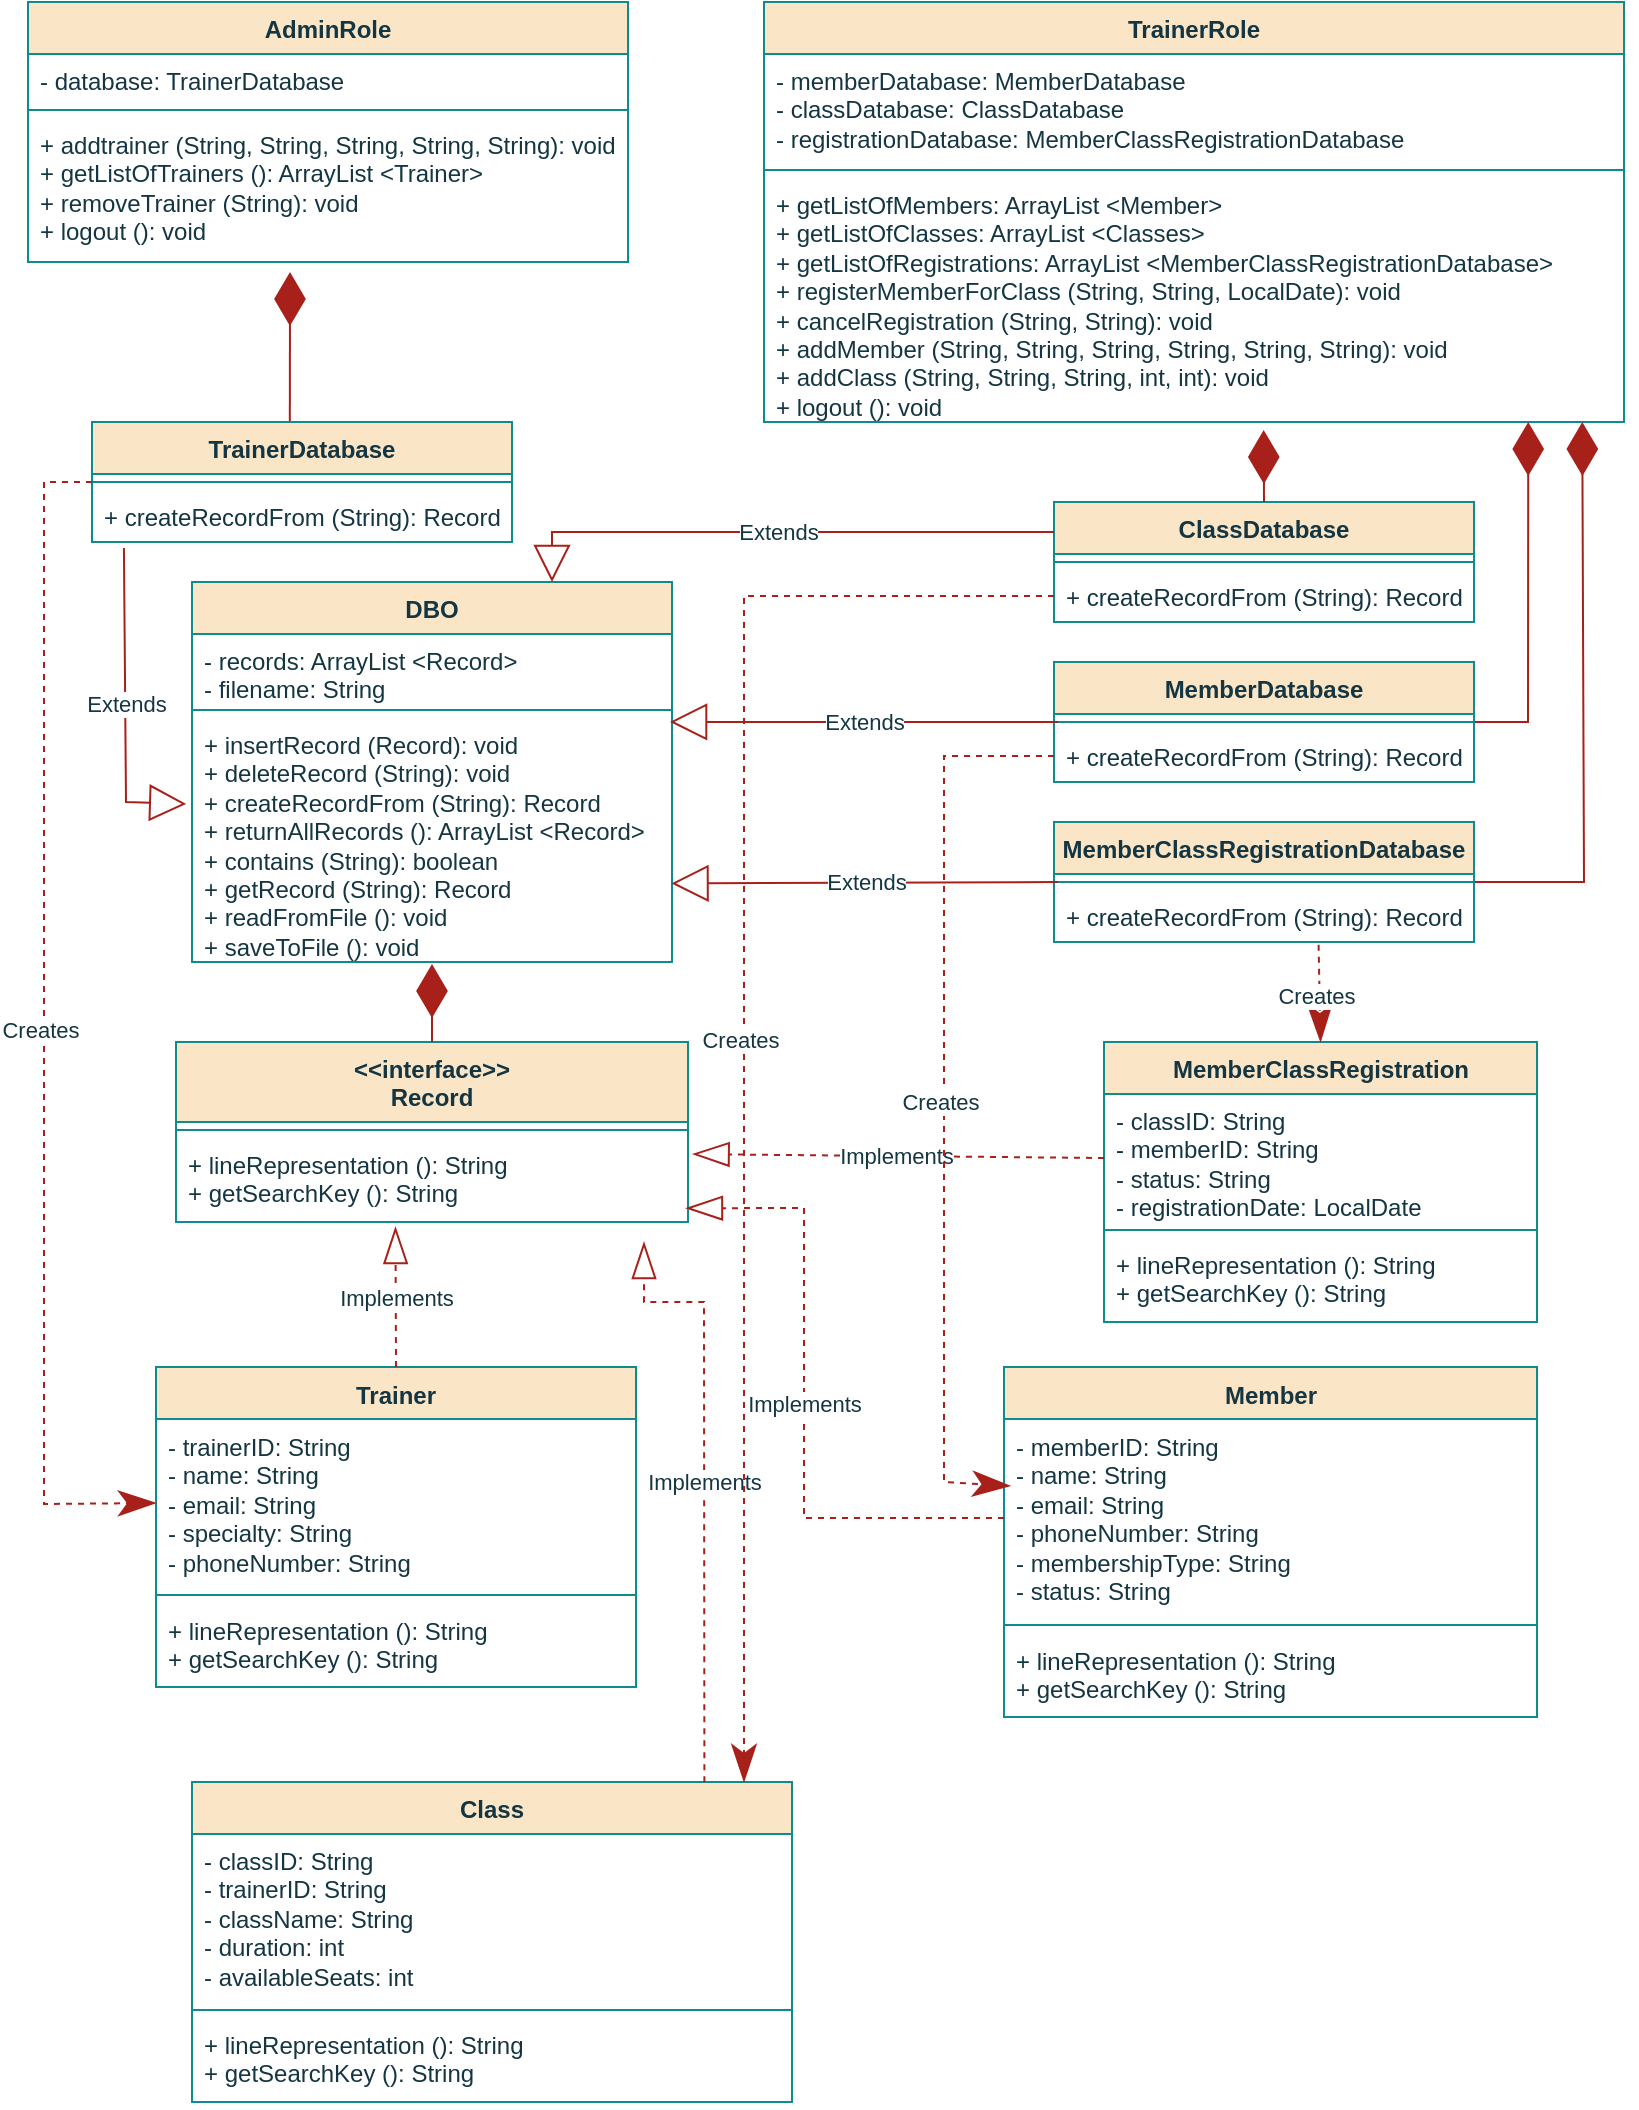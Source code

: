 <mxfile version="24.8.3">
  <diagram name="Page-1" id="xHv3wYuzb9aDsO6GrTmO">
    <mxGraphModel dx="1035" dy="511" grid="1" gridSize="10" guides="1" tooltips="1" connect="1" arrows="1" fold="1" page="1" pageScale="1" pageWidth="827" pageHeight="1169" math="0" shadow="0">
      <root>
        <mxCell id="0" />
        <mxCell id="1" parent="0" />
        <mxCell id="jQkcxw809meIGdecResf-1" value="AdminRole" style="swimlane;fontStyle=1;align=center;verticalAlign=top;childLayout=stackLayout;horizontal=1;startSize=26;horizontalStack=0;resizeParent=1;resizeParentMax=0;resizeLast=0;collapsible=1;marginBottom=0;whiteSpace=wrap;html=1;labelBackgroundColor=none;fillColor=#FAE5C7;strokeColor=#0F8B8D;fontColor=#143642;" vertex="1" parent="1">
          <mxGeometry x="22" y="20" width="300" height="130" as="geometry" />
        </mxCell>
        <mxCell id="jQkcxw809meIGdecResf-2" value="- database: TrainerDatabase" style="text;strokeColor=none;fillColor=none;align=left;verticalAlign=top;spacingLeft=4;spacingRight=4;overflow=hidden;rotatable=0;points=[[0,0.5],[1,0.5]];portConstraint=eastwest;whiteSpace=wrap;html=1;labelBackgroundColor=none;fontColor=#143642;" vertex="1" parent="jQkcxw809meIGdecResf-1">
          <mxGeometry y="26" width="300" height="24" as="geometry" />
        </mxCell>
        <mxCell id="jQkcxw809meIGdecResf-3" value="" style="line;strokeWidth=1;fillColor=none;align=left;verticalAlign=middle;spacingTop=-1;spacingLeft=3;spacingRight=3;rotatable=0;labelPosition=right;points=[];portConstraint=eastwest;strokeColor=#0F8B8D;labelBackgroundColor=none;fontColor=#143642;" vertex="1" parent="jQkcxw809meIGdecResf-1">
          <mxGeometry y="50" width="300" height="8" as="geometry" />
        </mxCell>
        <mxCell id="jQkcxw809meIGdecResf-4" value="+ addtrainer (String, String, String, String, String): void&lt;div&gt;+ getListOfTrainers (): ArrayList &amp;lt;Trainer&amp;gt;&lt;/div&gt;&lt;div&gt;+ removeTrainer (String): void&lt;/div&gt;&lt;div&gt;+ logout (): void&lt;/div&gt;" style="text;strokeColor=none;fillColor=none;align=left;verticalAlign=top;spacingLeft=4;spacingRight=4;overflow=hidden;rotatable=0;points=[[0,0.5],[1,0.5]];portConstraint=eastwest;whiteSpace=wrap;html=1;labelBackgroundColor=none;fontColor=#143642;" vertex="1" parent="jQkcxw809meIGdecResf-1">
          <mxGeometry y="58" width="300" height="72" as="geometry" />
        </mxCell>
        <mxCell id="jQkcxw809meIGdecResf-5" value="" style="endArrow=diamondThin;endFill=1;endSize=24;html=1;rounded=0;entryX=0.39;entryY=1.069;entryDx=0;entryDy=0;entryPerimeter=0;labelBackgroundColor=none;strokeColor=#A8201A;fontColor=default;exitX=0.471;exitY=0.083;exitDx=0;exitDy=0;exitPerimeter=0;" edge="1" parent="1" source="jQkcxw809meIGdecResf-74">
          <mxGeometry width="160" relative="1" as="geometry">
            <mxPoint x="153" y="222.09" as="sourcePoint" />
            <mxPoint x="153" y="154.968" as="targetPoint" />
            <Array as="points" />
          </mxGeometry>
        </mxCell>
        <mxCell id="jQkcxw809meIGdecResf-10" value="Trainer" style="swimlane;fontStyle=1;align=center;verticalAlign=top;childLayout=stackLayout;horizontal=1;startSize=26;horizontalStack=0;resizeParent=1;resizeParentMax=0;resizeLast=0;collapsible=1;marginBottom=0;whiteSpace=wrap;html=1;labelBackgroundColor=none;fillColor=#FAE5C7;strokeColor=#0F8B8D;fontColor=#143642;" vertex="1" parent="1">
          <mxGeometry x="86" y="702.5" width="240" height="160" as="geometry" />
        </mxCell>
        <mxCell id="jQkcxw809meIGdecResf-11" value="- trainerID: String&lt;div&gt;- name: String&lt;/div&gt;&lt;div&gt;- email: String&lt;/div&gt;&lt;div&gt;- specialty: String&lt;/div&gt;&lt;div&gt;- phoneNumber: String&lt;/div&gt;" style="text;strokeColor=none;fillColor=none;align=left;verticalAlign=top;spacingLeft=4;spacingRight=4;overflow=hidden;rotatable=0;points=[[0,0.5],[1,0.5]];portConstraint=eastwest;whiteSpace=wrap;html=1;labelBackgroundColor=none;fontColor=#143642;" vertex="1" parent="jQkcxw809meIGdecResf-10">
          <mxGeometry y="26" width="240" height="84" as="geometry" />
        </mxCell>
        <mxCell id="jQkcxw809meIGdecResf-12" value="" style="line;strokeWidth=1;fillColor=none;align=left;verticalAlign=middle;spacingTop=-1;spacingLeft=3;spacingRight=3;rotatable=0;labelPosition=right;points=[];portConstraint=eastwest;strokeColor=#0F8B8D;labelBackgroundColor=none;fontColor=#143642;" vertex="1" parent="jQkcxw809meIGdecResf-10">
          <mxGeometry y="110" width="240" height="8" as="geometry" />
        </mxCell>
        <mxCell id="jQkcxw809meIGdecResf-13" value="+ lineRepresentation (): String&lt;div&gt;+ getSearchKey (): String&lt;/div&gt;" style="text;strokeColor=none;fillColor=none;align=left;verticalAlign=top;spacingLeft=4;spacingRight=4;overflow=hidden;rotatable=0;points=[[0,0.5],[1,0.5]];portConstraint=eastwest;whiteSpace=wrap;html=1;labelBackgroundColor=none;fontColor=#143642;" vertex="1" parent="jQkcxw809meIGdecResf-10">
          <mxGeometry y="118" width="240" height="42" as="geometry" />
        </mxCell>
        <mxCell id="jQkcxw809meIGdecResf-15" value="TrainerRole" style="swimlane;fontStyle=1;align=center;verticalAlign=top;childLayout=stackLayout;horizontal=1;startSize=26;horizontalStack=0;resizeParent=1;resizeParentMax=0;resizeLast=0;collapsible=1;marginBottom=0;whiteSpace=wrap;html=1;labelBackgroundColor=none;fillColor=#FAE5C7;strokeColor=#0F8B8D;fontColor=#143642;" vertex="1" parent="1">
          <mxGeometry x="390" y="20" width="430" height="210" as="geometry" />
        </mxCell>
        <mxCell id="jQkcxw809meIGdecResf-16" value="- memberDatabase: MemberDatabase&lt;div&gt;- classDatabase: C&lt;span style=&quot;background-color: initial;&quot;&gt;lassDatabase&lt;/span&gt;&lt;/div&gt;&lt;div&gt;&lt;span style=&quot;background-color: initial;&quot;&gt;- registrationDatabase:&amp;nbsp;&lt;/span&gt;&lt;span style=&quot;background-color: initial;&quot;&gt;MemberClassRegistrationDatabase&lt;/span&gt;&lt;/div&gt;" style="text;strokeColor=none;fillColor=none;align=left;verticalAlign=top;spacingLeft=4;spacingRight=4;overflow=hidden;rotatable=0;points=[[0,0.5],[1,0.5]];portConstraint=eastwest;whiteSpace=wrap;html=1;labelBackgroundColor=none;fontColor=#143642;" vertex="1" parent="jQkcxw809meIGdecResf-15">
          <mxGeometry y="26" width="430" height="54" as="geometry" />
        </mxCell>
        <mxCell id="jQkcxw809meIGdecResf-17" value="" style="line;strokeWidth=1;fillColor=none;align=left;verticalAlign=middle;spacingTop=-1;spacingLeft=3;spacingRight=3;rotatable=0;labelPosition=right;points=[];portConstraint=eastwest;strokeColor=#0F8B8D;labelBackgroundColor=none;fontColor=#143642;" vertex="1" parent="jQkcxw809meIGdecResf-15">
          <mxGeometry y="80" width="430" height="8" as="geometry" />
        </mxCell>
        <mxCell id="jQkcxw809meIGdecResf-18" value="+ getListOfMembers: ArrayList &amp;lt;Member&amp;gt;&lt;div&gt;+ getListOfClasses: ArrayList &amp;lt;Classes&amp;gt;&lt;/div&gt;&lt;div&gt;+ getListOfRegistrations: ArrayList &amp;lt;MemberClassRegistrationDatabase&amp;gt;&lt;/div&gt;&lt;div&gt;+ registerMemberForClass (String, String, LocalDate): void&lt;/div&gt;&lt;div&gt;+ cancelRegistration (String, String): void&lt;/div&gt;&lt;div&gt;+ addMember&amp;nbsp;&lt;span style=&quot;background-color: initial;&quot;&gt;(String, String, String, String, String, String): void&lt;/span&gt;&lt;/div&gt;&lt;div&gt;+ addClass (String, String, String, int, int): void&lt;/div&gt;&lt;div&gt;+ logout (): void&lt;/div&gt;" style="text;strokeColor=none;fillColor=none;align=left;verticalAlign=top;spacingLeft=4;spacingRight=4;overflow=hidden;rotatable=0;points=[[0,0.5],[1,0.5]];portConstraint=eastwest;whiteSpace=wrap;html=1;labelBackgroundColor=none;fontColor=#143642;" vertex="1" parent="jQkcxw809meIGdecResf-15">
          <mxGeometry y="88" width="430" height="122" as="geometry" />
        </mxCell>
        <mxCell id="jQkcxw809meIGdecResf-20" value="ClassDatabase" style="swimlane;fontStyle=1;align=center;verticalAlign=top;childLayout=stackLayout;horizontal=1;startSize=26;horizontalStack=0;resizeParent=1;resizeParentMax=0;resizeLast=0;collapsible=1;marginBottom=0;whiteSpace=wrap;html=1;labelBackgroundColor=none;fillColor=#FAE5C7;strokeColor=#0F8B8D;fontColor=#143642;" vertex="1" parent="1">
          <mxGeometry x="535" y="270" width="210" height="60" as="geometry" />
        </mxCell>
        <mxCell id="jQkcxw809meIGdecResf-22" value="" style="line;strokeWidth=1;fillColor=none;align=left;verticalAlign=middle;spacingTop=-1;spacingLeft=3;spacingRight=3;rotatable=0;labelPosition=right;points=[];portConstraint=eastwest;strokeColor=#0F8B8D;labelBackgroundColor=none;fontColor=#143642;" vertex="1" parent="jQkcxw809meIGdecResf-20">
          <mxGeometry y="26" width="210" height="8" as="geometry" />
        </mxCell>
        <mxCell id="jQkcxw809meIGdecResf-23" value="&lt;div&gt;&lt;div&gt;+ createRecordFrom (String): Record&lt;/div&gt;&lt;/div&gt;" style="text;strokeColor=none;fillColor=none;align=left;verticalAlign=top;spacingLeft=4;spacingRight=4;overflow=hidden;rotatable=0;points=[[0,0.5],[1,0.5]];portConstraint=eastwest;whiteSpace=wrap;html=1;labelBackgroundColor=none;fontColor=#143642;" vertex="1" parent="jQkcxw809meIGdecResf-20">
          <mxGeometry y="34" width="210" height="26" as="geometry" />
        </mxCell>
        <mxCell id="jQkcxw809meIGdecResf-24" value="Class" style="swimlane;fontStyle=1;align=center;verticalAlign=top;childLayout=stackLayout;horizontal=1;startSize=26;horizontalStack=0;resizeParent=1;resizeParentMax=0;resizeLast=0;collapsible=1;marginBottom=0;whiteSpace=wrap;html=1;labelBackgroundColor=none;fillColor=#FAE5C7;strokeColor=#0F8B8D;fontColor=#143642;" vertex="1" parent="1">
          <mxGeometry x="104" y="910" width="300" height="160" as="geometry" />
        </mxCell>
        <mxCell id="jQkcxw809meIGdecResf-25" value="&lt;div&gt;- classID: String&lt;/div&gt;- trainerID: String&lt;div&gt;- className: String&lt;/div&gt;&lt;div&gt;- duration: int&lt;/div&gt;&lt;div&gt;- availableSeats: int&lt;/div&gt;" style="text;strokeColor=none;fillColor=none;align=left;verticalAlign=top;spacingLeft=4;spacingRight=4;overflow=hidden;rotatable=0;points=[[0,0.5],[1,0.5]];portConstraint=eastwest;whiteSpace=wrap;html=1;labelBackgroundColor=none;fontColor=#143642;" vertex="1" parent="jQkcxw809meIGdecResf-24">
          <mxGeometry y="26" width="300" height="84" as="geometry" />
        </mxCell>
        <mxCell id="jQkcxw809meIGdecResf-26" value="" style="line;strokeWidth=1;fillColor=none;align=left;verticalAlign=middle;spacingTop=-1;spacingLeft=3;spacingRight=3;rotatable=0;labelPosition=right;points=[];portConstraint=eastwest;strokeColor=#0F8B8D;labelBackgroundColor=none;fontColor=#143642;" vertex="1" parent="jQkcxw809meIGdecResf-24">
          <mxGeometry y="110" width="300" height="8" as="geometry" />
        </mxCell>
        <mxCell id="jQkcxw809meIGdecResf-27" value="+ lineRepresentation (): String&lt;div&gt;+ getSearchKey (): String&lt;/div&gt;" style="text;strokeColor=none;fillColor=none;align=left;verticalAlign=top;spacingLeft=4;spacingRight=4;overflow=hidden;rotatable=0;points=[[0,0.5],[1,0.5]];portConstraint=eastwest;whiteSpace=wrap;html=1;labelBackgroundColor=none;fontColor=#143642;" vertex="1" parent="jQkcxw809meIGdecResf-24">
          <mxGeometry y="118" width="300" height="42" as="geometry" />
        </mxCell>
        <mxCell id="jQkcxw809meIGdecResf-28" value="" style="endArrow=diamondThin;endFill=1;endSize=24;html=1;rounded=0;strokeColor=#A8201A;fontColor=default;fillColor=#FAE5C7;entryX=0.491;entryY=1.016;entryDx=0;entryDy=0;entryPerimeter=0;exitX=1;exitY=0.5;exitDx=0;exitDy=0;labelBackgroundColor=none;" edge="1" parent="1" source="jQkcxw809meIGdecResf-66">
          <mxGeometry width="160" relative="1" as="geometry">
            <mxPoint x="771" y="282" as="sourcePoint" />
            <mxPoint x="772.13" y="230.002" as="targetPoint" />
            <Array as="points">
              <mxPoint x="772" y="380" />
            </Array>
          </mxGeometry>
        </mxCell>
        <mxCell id="jQkcxw809meIGdecResf-35" value="&lt;span style=&quot;text-align: left;&quot;&gt;MemberClassRegistration&lt;/span&gt;" style="swimlane;fontStyle=1;align=center;verticalAlign=top;childLayout=stackLayout;horizontal=1;startSize=26;horizontalStack=0;resizeParent=1;resizeParentMax=0;resizeLast=0;collapsible=1;marginBottom=0;whiteSpace=wrap;html=1;labelBackgroundColor=none;fillColor=#FAE5C7;strokeColor=#0F8B8D;fontColor=#143642;" vertex="1" parent="1">
          <mxGeometry x="560" y="540" width="216.5" height="140" as="geometry" />
        </mxCell>
        <mxCell id="jQkcxw809meIGdecResf-36" value="&lt;div&gt;- classID: String&lt;/div&gt;&lt;div&gt;- memberID: String&lt;/div&gt;&lt;div&gt;- status: String&lt;/div&gt;&lt;div&gt;- registrationDate: LocalDate&lt;/div&gt;" style="text;strokeColor=none;fillColor=none;align=left;verticalAlign=top;spacingLeft=4;spacingRight=4;overflow=hidden;rotatable=0;points=[[0,0.5],[1,0.5]];portConstraint=eastwest;whiteSpace=wrap;html=1;labelBackgroundColor=none;fontColor=#143642;" vertex="1" parent="jQkcxw809meIGdecResf-35">
          <mxGeometry y="26" width="216.5" height="64" as="geometry" />
        </mxCell>
        <mxCell id="jQkcxw809meIGdecResf-37" value="" style="line;strokeWidth=1;fillColor=none;align=left;verticalAlign=middle;spacingTop=-1;spacingLeft=3;spacingRight=3;rotatable=0;labelPosition=right;points=[];portConstraint=eastwest;strokeColor=#0F8B8D;labelBackgroundColor=none;fontColor=#143642;" vertex="1" parent="jQkcxw809meIGdecResf-35">
          <mxGeometry y="90" width="216.5" height="8" as="geometry" />
        </mxCell>
        <mxCell id="jQkcxw809meIGdecResf-38" value="+ lineRepresentation (): String&lt;div&gt;+ getSearchKey (): String&lt;/div&gt;" style="text;strokeColor=none;fillColor=none;align=left;verticalAlign=top;spacingLeft=4;spacingRight=4;overflow=hidden;rotatable=0;points=[[0,0.5],[1,0.5]];portConstraint=eastwest;whiteSpace=wrap;html=1;labelBackgroundColor=none;fontColor=#143642;" vertex="1" parent="jQkcxw809meIGdecResf-35">
          <mxGeometry y="98" width="216.5" height="42" as="geometry" />
        </mxCell>
        <mxCell id="jQkcxw809meIGdecResf-44" value="Member" style="swimlane;fontStyle=1;align=center;verticalAlign=top;childLayout=stackLayout;horizontal=1;startSize=26;horizontalStack=0;resizeParent=1;resizeParentMax=0;resizeLast=0;collapsible=1;marginBottom=0;whiteSpace=wrap;html=1;labelBackgroundColor=none;fillColor=#FAE5C7;strokeColor=#0F8B8D;fontColor=#143642;" vertex="1" parent="1">
          <mxGeometry x="510" y="702.5" width="266.5" height="175" as="geometry" />
        </mxCell>
        <mxCell id="jQkcxw809meIGdecResf-45" value="- memberID: String&lt;div&gt;- name: String&lt;/div&gt;&lt;div&gt;- email: String&lt;/div&gt;&lt;div&gt;- phoneNumber: String&lt;/div&gt;&lt;div&gt;- membershipType: String&lt;/div&gt;&lt;div&gt;- status: String&lt;/div&gt;" style="text;strokeColor=none;fillColor=none;align=left;verticalAlign=top;spacingLeft=4;spacingRight=4;overflow=hidden;rotatable=0;points=[[0,0.5],[1,0.5]];portConstraint=eastwest;whiteSpace=wrap;html=1;labelBackgroundColor=none;fontColor=#143642;" vertex="1" parent="jQkcxw809meIGdecResf-44">
          <mxGeometry y="26" width="266.5" height="99" as="geometry" />
        </mxCell>
        <mxCell id="jQkcxw809meIGdecResf-46" value="" style="line;strokeWidth=1;fillColor=none;align=left;verticalAlign=middle;spacingTop=-1;spacingLeft=3;spacingRight=3;rotatable=0;labelPosition=right;points=[];portConstraint=eastwest;strokeColor=#0F8B8D;labelBackgroundColor=none;fontColor=#143642;" vertex="1" parent="jQkcxw809meIGdecResf-44">
          <mxGeometry y="125" width="266.5" height="8" as="geometry" />
        </mxCell>
        <mxCell id="jQkcxw809meIGdecResf-47" value="+ lineRepresentation (): String&lt;div&gt;+ getSearchKey (): String&lt;/div&gt;" style="text;strokeColor=none;fillColor=none;align=left;verticalAlign=top;spacingLeft=4;spacingRight=4;overflow=hidden;rotatable=0;points=[[0,0.5],[1,0.5]];portConstraint=eastwest;whiteSpace=wrap;html=1;labelBackgroundColor=none;fontColor=#143642;" vertex="1" parent="jQkcxw809meIGdecResf-44">
          <mxGeometry y="133" width="266.5" height="42" as="geometry" />
        </mxCell>
        <mxCell id="jQkcxw809meIGdecResf-53" value="DBO" style="swimlane;fontStyle=1;align=center;verticalAlign=top;childLayout=stackLayout;horizontal=1;startSize=26;horizontalStack=0;resizeParent=1;resizeParentMax=0;resizeLast=0;collapsible=1;marginBottom=0;whiteSpace=wrap;html=1;labelBackgroundColor=none;fillColor=#FAE5C7;strokeColor=#0F8B8D;fontColor=#143642;" vertex="1" parent="1">
          <mxGeometry x="104" y="310" width="240" height="190" as="geometry" />
        </mxCell>
        <mxCell id="jQkcxw809meIGdecResf-54" value="- records: ArrayList &amp;lt;Record&amp;gt;&lt;div&gt;- filename: String&lt;/div&gt;" style="text;strokeColor=none;fillColor=none;align=left;verticalAlign=top;spacingLeft=4;spacingRight=4;overflow=hidden;rotatable=0;points=[[0,0.5],[1,0.5]];portConstraint=eastwest;whiteSpace=wrap;html=1;labelBackgroundColor=none;fontColor=#143642;" vertex="1" parent="jQkcxw809meIGdecResf-53">
          <mxGeometry y="26" width="240" height="34" as="geometry" />
        </mxCell>
        <mxCell id="jQkcxw809meIGdecResf-55" value="" style="line;strokeWidth=1;fillColor=none;align=left;verticalAlign=middle;spacingTop=-1;spacingLeft=3;spacingRight=3;rotatable=0;labelPosition=right;points=[];portConstraint=eastwest;strokeColor=#0F8B8D;labelBackgroundColor=none;fontColor=#143642;" vertex="1" parent="jQkcxw809meIGdecResf-53">
          <mxGeometry y="60" width="240" height="8" as="geometry" />
        </mxCell>
        <mxCell id="jQkcxw809meIGdecResf-56" value="+ insertRecord (Record): void&lt;div&gt;+ deleteRecord (String): void&lt;br&gt;&lt;div&gt;+ createRecordFrom (String): Record&lt;/div&gt;&lt;div&gt;+ returnAllRecords (): ArrayList &amp;lt;Record&amp;gt;&lt;/div&gt;&lt;div&gt;+ contains (String): boolean&lt;/div&gt;&lt;div&gt;+ getRecord (String): Record&lt;/div&gt;&lt;div&gt;+ readFromFile (): void&lt;/div&gt;&lt;/div&gt;&lt;div&gt;+ saveToFile (): void&lt;/div&gt;" style="text;strokeColor=none;fillColor=none;align=left;verticalAlign=top;spacingLeft=4;spacingRight=4;overflow=hidden;rotatable=0;points=[[0,0.5],[1,0.5]];portConstraint=eastwest;whiteSpace=wrap;html=1;labelBackgroundColor=none;fontColor=#143642;" vertex="1" parent="jQkcxw809meIGdecResf-53">
          <mxGeometry y="68" width="240" height="122" as="geometry" />
        </mxCell>
        <mxCell id="jQkcxw809meIGdecResf-61" value="&amp;lt;&amp;lt;interface&amp;gt;&amp;gt;&lt;div&gt;Record&lt;/div&gt;" style="swimlane;fontStyle=1;align=center;verticalAlign=top;childLayout=stackLayout;horizontal=1;startSize=40;horizontalStack=0;resizeParent=1;resizeParentMax=0;resizeLast=0;collapsible=1;marginBottom=0;whiteSpace=wrap;html=1;labelBackgroundColor=none;fillColor=#FAE5C7;strokeColor=#0F8B8D;fontColor=#143642;" vertex="1" parent="1">
          <mxGeometry x="96" y="540" width="256" height="90" as="geometry" />
        </mxCell>
        <mxCell id="jQkcxw809meIGdecResf-63" value="" style="line;strokeWidth=1;fillColor=none;align=left;verticalAlign=middle;spacingTop=-1;spacingLeft=3;spacingRight=3;rotatable=0;labelPosition=right;points=[];portConstraint=eastwest;strokeColor=#0F8B8D;labelBackgroundColor=none;fontColor=#143642;" vertex="1" parent="jQkcxw809meIGdecResf-61">
          <mxGeometry y="40" width="256" height="8" as="geometry" />
        </mxCell>
        <mxCell id="jQkcxw809meIGdecResf-64" value="+ lineRepresentation (): String&lt;div&gt;+ getSearchKey (): String&lt;/div&gt;" style="text;strokeColor=none;fillColor=none;align=left;verticalAlign=top;spacingLeft=4;spacingRight=4;overflow=hidden;rotatable=0;points=[[0,0.5],[1,0.5]];portConstraint=eastwest;whiteSpace=wrap;html=1;labelBackgroundColor=none;fontColor=#143642;" vertex="1" parent="jQkcxw809meIGdecResf-61">
          <mxGeometry y="48" width="256" height="42" as="geometry" />
        </mxCell>
        <mxCell id="jQkcxw809meIGdecResf-66" value="MemberDatabase" style="swimlane;fontStyle=1;align=center;verticalAlign=top;childLayout=stackLayout;horizontal=1;startSize=26;horizontalStack=0;resizeParent=1;resizeParentMax=0;resizeLast=0;collapsible=1;marginBottom=0;whiteSpace=wrap;html=1;labelBackgroundColor=none;fillColor=#FAE5C7;strokeColor=#0F8B8D;fontColor=#143642;" vertex="1" parent="1">
          <mxGeometry x="535" y="350" width="210" height="60" as="geometry" />
        </mxCell>
        <mxCell id="jQkcxw809meIGdecResf-67" value="" style="line;strokeWidth=1;fillColor=none;align=left;verticalAlign=middle;spacingTop=-1;spacingLeft=3;spacingRight=3;rotatable=0;labelPosition=right;points=[];portConstraint=eastwest;strokeColor=#0F8B8D;labelBackgroundColor=none;fontColor=#143642;" vertex="1" parent="jQkcxw809meIGdecResf-66">
          <mxGeometry y="26" width="210" height="8" as="geometry" />
        </mxCell>
        <mxCell id="jQkcxw809meIGdecResf-68" value="&lt;div&gt;&lt;div&gt;+ createRecordFrom (String): Record&lt;/div&gt;&lt;/div&gt;" style="text;strokeColor=none;fillColor=none;align=left;verticalAlign=top;spacingLeft=4;spacingRight=4;overflow=hidden;rotatable=0;points=[[0,0.5],[1,0.5]];portConstraint=eastwest;whiteSpace=wrap;html=1;labelBackgroundColor=none;fontColor=#143642;" vertex="1" parent="jQkcxw809meIGdecResf-66">
          <mxGeometry y="34" width="210" height="26" as="geometry" />
        </mxCell>
        <mxCell id="jQkcxw809meIGdecResf-69" value="" style="endArrow=diamondThin;endFill=1;endSize=24;html=1;rounded=0;labelBackgroundColor=none;strokeColor=#A8201A;fontColor=default;entryX=0.581;entryY=1.033;entryDx=0;entryDy=0;entryPerimeter=0;exitX=0.5;exitY=0;exitDx=0;exitDy=0;" edge="1" parent="1" source="jQkcxw809meIGdecResf-20" target="jQkcxw809meIGdecResf-18">
          <mxGeometry width="160" relative="1" as="geometry">
            <mxPoint x="494.04" y="311" as="sourcePoint" />
            <mxPoint x="490.0" y="269.996" as="targetPoint" />
          </mxGeometry>
        </mxCell>
        <mxCell id="jQkcxw809meIGdecResf-70" value="" style="endArrow=diamondThin;endFill=1;endSize=24;html=1;rounded=0;strokeColor=#A8201A;fontColor=default;fillColor=#FAE5C7;entryX=0.491;entryY=1.016;entryDx=0;entryDy=0;entryPerimeter=0;exitX=1;exitY=0.5;exitDx=0;exitDy=0;labelBackgroundColor=none;" edge="1" parent="1" source="jQkcxw809meIGdecResf-71">
          <mxGeometry width="160" relative="1" as="geometry">
            <mxPoint x="798" y="282" as="sourcePoint" />
            <mxPoint x="799.13" y="230.002" as="targetPoint" />
            <Array as="points">
              <mxPoint x="800" y="460" />
            </Array>
          </mxGeometry>
        </mxCell>
        <mxCell id="jQkcxw809meIGdecResf-71" value="MemberClassRegistrationDatabase" style="swimlane;fontStyle=1;align=center;verticalAlign=top;childLayout=stackLayout;horizontal=1;startSize=26;horizontalStack=0;resizeParent=1;resizeParentMax=0;resizeLast=0;collapsible=1;marginBottom=0;whiteSpace=wrap;html=1;labelBackgroundColor=none;fillColor=#FAE5C7;strokeColor=#0F8B8D;fontColor=#143642;" vertex="1" parent="1">
          <mxGeometry x="535" y="430" width="210" height="60" as="geometry" />
        </mxCell>
        <mxCell id="jQkcxw809meIGdecResf-72" value="" style="line;strokeWidth=1;fillColor=none;align=left;verticalAlign=middle;spacingTop=-1;spacingLeft=3;spacingRight=3;rotatable=0;labelPosition=right;points=[];portConstraint=eastwest;strokeColor=#0F8B8D;labelBackgroundColor=none;fontColor=#143642;" vertex="1" parent="jQkcxw809meIGdecResf-71">
          <mxGeometry y="26" width="210" height="8" as="geometry" />
        </mxCell>
        <mxCell id="jQkcxw809meIGdecResf-73" value="&lt;div&gt;&lt;div&gt;+ createRecordFrom (String): Record&lt;/div&gt;&lt;/div&gt;" style="text;strokeColor=none;fillColor=none;align=left;verticalAlign=top;spacingLeft=4;spacingRight=4;overflow=hidden;rotatable=0;points=[[0,0.5],[1,0.5]];portConstraint=eastwest;whiteSpace=wrap;html=1;labelBackgroundColor=none;fontColor=#143642;" vertex="1" parent="jQkcxw809meIGdecResf-71">
          <mxGeometry y="34" width="210" height="26" as="geometry" />
        </mxCell>
        <mxCell id="jQkcxw809meIGdecResf-74" value="TrainerDatabase" style="swimlane;fontStyle=1;align=center;verticalAlign=top;childLayout=stackLayout;horizontal=1;startSize=26;horizontalStack=0;resizeParent=1;resizeParentMax=0;resizeLast=0;collapsible=1;marginBottom=0;whiteSpace=wrap;html=1;labelBackgroundColor=none;fillColor=#FAE5C7;strokeColor=#0F8B8D;fontColor=#143642;" vertex="1" parent="1">
          <mxGeometry x="54" y="230" width="210" height="60" as="geometry" />
        </mxCell>
        <mxCell id="jQkcxw809meIGdecResf-75" value="" style="line;strokeWidth=1;fillColor=none;align=left;verticalAlign=middle;spacingTop=-1;spacingLeft=3;spacingRight=3;rotatable=0;labelPosition=right;points=[];portConstraint=eastwest;strokeColor=#0F8B8D;labelBackgroundColor=none;fontColor=#143642;" vertex="1" parent="jQkcxw809meIGdecResf-74">
          <mxGeometry y="26" width="210" height="8" as="geometry" />
        </mxCell>
        <mxCell id="jQkcxw809meIGdecResf-76" value="&lt;div&gt;&lt;div&gt;+ createRecordFrom (String): Record&lt;/div&gt;&lt;/div&gt;" style="text;strokeColor=none;fillColor=none;align=left;verticalAlign=top;spacingLeft=4;spacingRight=4;overflow=hidden;rotatable=0;points=[[0,0.5],[1,0.5]];portConstraint=eastwest;whiteSpace=wrap;html=1;labelBackgroundColor=none;fontColor=#143642;" vertex="1" parent="jQkcxw809meIGdecResf-74">
          <mxGeometry y="34" width="210" height="26" as="geometry" />
        </mxCell>
        <mxCell id="jQkcxw809meIGdecResf-78" value="Extends" style="endArrow=block;endSize=16;endFill=0;html=1;rounded=0;strokeColor=#A8201A;fontColor=#143642;fillColor=#FAE5C7;entryX=-0.012;entryY=0.352;entryDx=0;entryDy=0;entryPerimeter=0;exitX=0.076;exitY=1.115;exitDx=0;exitDy=0;exitPerimeter=0;" edge="1" parent="1" source="jQkcxw809meIGdecResf-76" target="jQkcxw809meIGdecResf-56">
          <mxGeometry width="160" relative="1" as="geometry">
            <mxPoint x="74" y="292" as="sourcePoint" />
            <mxPoint x="104" y="370" as="targetPoint" />
            <Array as="points">
              <mxPoint x="71" y="420" />
            </Array>
          </mxGeometry>
        </mxCell>
        <mxCell id="jQkcxw809meIGdecResf-80" value="Extends" style="endArrow=block;endSize=16;endFill=0;html=1;rounded=0;strokeColor=#A8201A;fontColor=#143642;fillColor=#FAE5C7;exitX=0;exitY=0.5;exitDx=0;exitDy=0;entryX=0.996;entryY=0.016;entryDx=0;entryDy=0;entryPerimeter=0;" edge="1" parent="1" target="jQkcxw809meIGdecResf-56">
          <mxGeometry width="160" relative="1" as="geometry">
            <mxPoint x="537" y="380" as="sourcePoint" />
            <mxPoint x="350" y="380" as="targetPoint" />
          </mxGeometry>
        </mxCell>
        <mxCell id="jQkcxw809meIGdecResf-81" value="Extends" style="endArrow=block;endSize=16;endFill=0;html=1;rounded=0;strokeColor=#A8201A;fontColor=#143642;fillColor=#FAE5C7;exitX=0;exitY=0.5;exitDx=0;exitDy=0;entryX=0.999;entryY=0.678;entryDx=0;entryDy=0;entryPerimeter=0;" edge="1" parent="1" target="jQkcxw809meIGdecResf-56">
          <mxGeometry width="160" relative="1" as="geometry">
            <mxPoint x="537" y="460" as="sourcePoint" />
            <mxPoint x="350" y="460" as="targetPoint" />
          </mxGeometry>
        </mxCell>
        <mxCell id="jQkcxw809meIGdecResf-82" value="Extends" style="endArrow=block;endSize=16;endFill=0;html=1;rounded=0;strokeColor=#A8201A;fontColor=#143642;fillColor=#FAE5C7;exitX=0;exitY=0.25;exitDx=0;exitDy=0;entryX=0.75;entryY=0;entryDx=0;entryDy=0;" edge="1" parent="1" source="jQkcxw809meIGdecResf-20" target="jQkcxw809meIGdecResf-53">
          <mxGeometry width="160" relative="1" as="geometry">
            <mxPoint x="280" y="260" as="sourcePoint" />
            <mxPoint x="440" y="260" as="targetPoint" />
            <Array as="points">
              <mxPoint x="284" y="285" />
            </Array>
          </mxGeometry>
        </mxCell>
        <mxCell id="jQkcxw809meIGdecResf-83" value="" style="endArrow=diamondThin;endFill=1;endSize=24;html=1;rounded=0;strokeColor=#A8201A;fontColor=#143642;fillColor=#FAE5C7;exitX=0.5;exitY=0;exitDx=0;exitDy=0;entryX=0.5;entryY=1.008;entryDx=0;entryDy=0;entryPerimeter=0;" edge="1" parent="1" source="jQkcxw809meIGdecResf-61" target="jQkcxw809meIGdecResf-56">
          <mxGeometry width="160" relative="1" as="geometry">
            <mxPoint x="350" y="530" as="sourcePoint" />
            <mxPoint x="510" y="500" as="targetPoint" />
          </mxGeometry>
        </mxCell>
        <mxCell id="jQkcxw809meIGdecResf-88" value="Implements" style="endArrow=blockThin;endSize=16;endFill=0;html=1;rounded=0;strokeColor=#A8201A;fontColor=#143642;fillColor=#FAE5C7;exitX=0.5;exitY=0;exitDx=0;exitDy=0;dashed=1;entryX=0.499;entryY=1.06;entryDx=0;entryDy=0;entryPerimeter=0;" edge="1" parent="1" source="jQkcxw809meIGdecResf-10">
          <mxGeometry x="0.005" y="-1" width="160" relative="1" as="geometry">
            <mxPoint x="589" y="900" as="sourcePoint" />
            <mxPoint x="205.744" y="632.52" as="targetPoint" />
            <mxPoint x="-1" y="1" as="offset" />
          </mxGeometry>
        </mxCell>
        <mxCell id="jQkcxw809meIGdecResf-90" value="Implements" style="endArrow=blockThin;endSize=16;endFill=0;html=1;rounded=0;strokeColor=#A8201A;fontColor=#143642;fillColor=#FAE5C7;exitX=0.854;exitY=0.001;exitDx=0;exitDy=0;dashed=1;exitPerimeter=0;" edge="1" parent="1" source="jQkcxw809meIGdecResf-24">
          <mxGeometry x="0.005" y="-1" width="160" relative="1" as="geometry">
            <mxPoint x="380" y="830" as="sourcePoint" />
            <mxPoint x="330" y="640" as="targetPoint" />
            <mxPoint x="-1" y="1" as="offset" />
            <Array as="points">
              <mxPoint x="360" y="670" />
              <mxPoint x="330" y="670" />
            </Array>
          </mxGeometry>
        </mxCell>
        <mxCell id="jQkcxw809meIGdecResf-91" value="Implements" style="endArrow=blockThin;endSize=16;endFill=0;html=1;rounded=0;strokeColor=#A8201A;fontColor=#143642;fillColor=#FAE5C7;exitX=0;exitY=0.5;exitDx=0;exitDy=0;dashed=1;entryX=1.009;entryY=0.192;entryDx=0;entryDy=0;entryPerimeter=0;" edge="1" parent="1" source="jQkcxw809meIGdecResf-36" target="jQkcxw809meIGdecResf-64">
          <mxGeometry x="0.005" y="-1" width="160" relative="1" as="geometry">
            <mxPoint x="244" y="723" as="sourcePoint" />
            <mxPoint x="244" y="653" as="targetPoint" />
            <mxPoint x="-1" y="1" as="offset" />
          </mxGeometry>
        </mxCell>
        <mxCell id="jQkcxw809meIGdecResf-92" value="Implements" style="endArrow=blockThin;endSize=16;endFill=0;html=1;rounded=0;strokeColor=#A8201A;fontColor=#143642;fillColor=#FAE5C7;exitX=0;exitY=0.5;exitDx=0;exitDy=0;dashed=1;entryX=0.996;entryY=0.836;entryDx=0;entryDy=0;entryPerimeter=0;" edge="1" parent="1" source="jQkcxw809meIGdecResf-45" target="jQkcxw809meIGdecResf-64">
          <mxGeometry x="0.005" y="-1" width="160" relative="1" as="geometry">
            <mxPoint x="254" y="733" as="sourcePoint" />
            <mxPoint x="254" y="663" as="targetPoint" />
            <mxPoint x="-1" y="1" as="offset" />
            <Array as="points">
              <mxPoint x="410" y="778" />
              <mxPoint x="410" y="623" />
            </Array>
          </mxGeometry>
        </mxCell>
        <mxCell id="jQkcxw809meIGdecResf-93" value="Creates" style="endArrow=classicThin;endSize=16;endFill=1;html=1;rounded=0;strokeColor=#A8201A;fontColor=#143642;fillColor=#FAE5C7;exitX=0;exitY=0.5;exitDx=0;exitDy=0;dashed=1;entryX=0.92;entryY=0;entryDx=0;entryDy=0;entryPerimeter=0;" edge="1" parent="1" source="jQkcxw809meIGdecResf-23" target="jQkcxw809meIGdecResf-24">
          <mxGeometry x="0.005" y="-1" width="160" relative="1" as="geometry">
            <mxPoint x="524.37" y="307.822" as="sourcePoint" />
            <mxPoint x="380" y="680" as="targetPoint" />
            <mxPoint x="-1" y="1" as="offset" />
            <Array as="points">
              <mxPoint x="380" y="317" />
            </Array>
          </mxGeometry>
        </mxCell>
        <mxCell id="jQkcxw809meIGdecResf-96" value="Creates" style="endArrow=classicThin;endSize=16;endFill=1;html=1;rounded=0;strokeColor=#A8201A;fontColor=#143642;fillColor=#FAE5C7;exitX=0;exitY=0.5;exitDx=0;exitDy=0;dashed=1;entryX=0;entryY=0.5;entryDx=0;entryDy=0;" edge="1" parent="1" source="jQkcxw809meIGdecResf-74" target="jQkcxw809meIGdecResf-11">
          <mxGeometry x="0.005" y="-1" width="160" relative="1" as="geometry">
            <mxPoint x="228" y="680" as="sourcePoint" />
            <mxPoint x="22" y="678" as="targetPoint" />
            <mxPoint x="-1" y="1" as="offset" />
            <Array as="points">
              <mxPoint x="30" y="260" />
              <mxPoint x="30" y="771" />
            </Array>
          </mxGeometry>
        </mxCell>
        <mxCell id="jQkcxw809meIGdecResf-97" value="Creates" style="endArrow=classicThin;endSize=16;endFill=1;html=1;rounded=0;strokeColor=#A8201A;fontColor=#143642;fillColor=#FAE5C7;exitX=0;exitY=0.5;exitDx=0;exitDy=0;dashed=1;entryX=0.012;entryY=0.338;entryDx=0;entryDy=0;entryPerimeter=0;" edge="1" parent="1" source="jQkcxw809meIGdecResf-68" target="jQkcxw809meIGdecResf-45">
          <mxGeometry x="0.005" y="-1" width="160" relative="1" as="geometry">
            <mxPoint x="560" y="680" as="sourcePoint" />
            <mxPoint x="354" y="678" as="targetPoint" />
            <mxPoint x="-1" y="1" as="offset" />
            <Array as="points">
              <mxPoint x="480" y="397" />
              <mxPoint x="480" y="760" />
            </Array>
          </mxGeometry>
        </mxCell>
        <mxCell id="jQkcxw809meIGdecResf-98" value="Creates" style="endArrow=classicThin;endSize=16;endFill=1;html=1;rounded=0;strokeColor=#A8201A;fontColor=#143642;fillColor=#FAE5C7;exitX=0.63;exitY=1.052;exitDx=0;exitDy=0;dashed=1;entryX=0.5;entryY=0;entryDx=0;entryDy=0;exitPerimeter=0;" edge="1" parent="1" source="jQkcxw809meIGdecResf-73" target="jQkcxw809meIGdecResf-35">
          <mxGeometry x="0.005" y="-1" width="160" relative="1" as="geometry">
            <mxPoint x="676" y="952" as="sourcePoint" />
            <mxPoint x="470" y="950" as="targetPoint" />
            <mxPoint x="-1" y="1" as="offset" />
          </mxGeometry>
        </mxCell>
      </root>
    </mxGraphModel>
  </diagram>
</mxfile>
